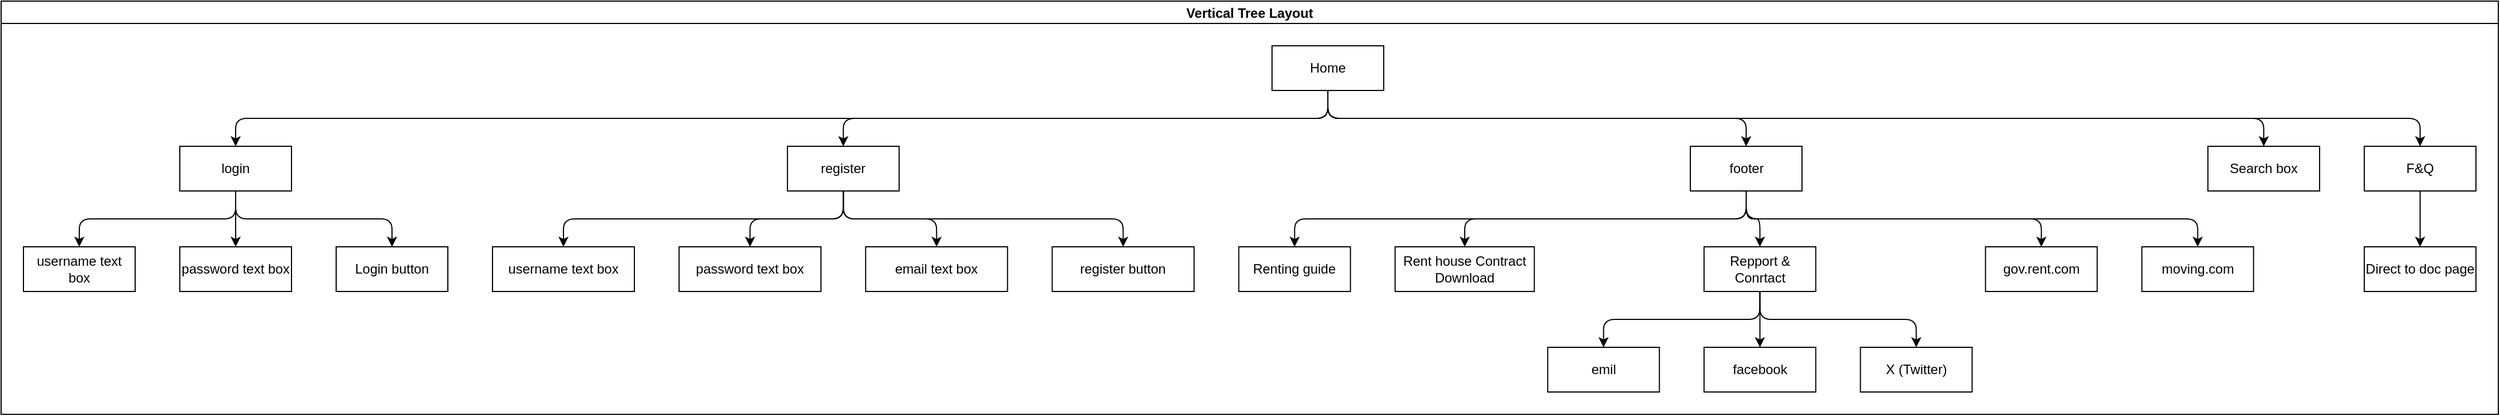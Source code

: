 <mxfile version="24.4.10" type="github" pages="2">
  <diagram name="第 1 页" id="EU4W4cCcq-6-x1O9pFuo">
    <mxGraphModel dx="1674" dy="830" grid="1" gridSize="10" guides="1" tooltips="1" connect="1" arrows="1" fold="1" page="1" pageScale="1" pageWidth="827" pageHeight="1169" math="0" shadow="0">
      <root>
        <mxCell id="0" />
        <mxCell id="1" parent="0" />
        <mxCell id="6mWmFTsLhO2SCgkzVdUd-8" value="Vertical Tree Layout" style="swimlane;startSize=20;horizontal=1;childLayout=treeLayout;horizontalTree=0;sortEdges=1;resizable=0;containerType=tree;fontSize=12;" parent="1" vertex="1">
          <mxGeometry x="100" y="190" width="2236" height="370" as="geometry" />
        </mxCell>
        <mxCell id="6mWmFTsLhO2SCgkzVdUd-9" value="Home" style="whiteSpace=wrap;html=1;" parent="6mWmFTsLhO2SCgkzVdUd-8" vertex="1">
          <mxGeometry x="1137.979" y="40" width="100" height="40" as="geometry" />
        </mxCell>
        <mxCell id="6mWmFTsLhO2SCgkzVdUd-10" value="login" style="whiteSpace=wrap;html=1;" parent="6mWmFTsLhO2SCgkzVdUd-8" vertex="1">
          <mxGeometry x="160" y="130" width="100" height="40" as="geometry" />
        </mxCell>
        <mxCell id="6mWmFTsLhO2SCgkzVdUd-11" value="" style="edgeStyle=elbowEdgeStyle;elbow=vertical;html=1;rounded=1;curved=0;sourcePerimeterSpacing=0;targetPerimeterSpacing=0;startSize=6;endSize=6;fontSize=12;" parent="6mWmFTsLhO2SCgkzVdUd-8" source="6mWmFTsLhO2SCgkzVdUd-9" target="6mWmFTsLhO2SCgkzVdUd-10" edge="1">
          <mxGeometry relative="1" as="geometry" />
        </mxCell>
        <mxCell id="6mWmFTsLhO2SCgkzVdUd-13" value="" style="edgeStyle=elbowEdgeStyle;elbow=vertical;html=1;rounded=1;curved=0;sourcePerimeterSpacing=0;targetPerimeterSpacing=0;startSize=6;endSize=6;fontSize=12;" parent="6mWmFTsLhO2SCgkzVdUd-8" source="6mWmFTsLhO2SCgkzVdUd-9" target="6mWmFTsLhO2SCgkzVdUd-18" edge="1">
          <mxGeometry relative="1" as="geometry" />
        </mxCell>
        <mxCell id="6mWmFTsLhO2SCgkzVdUd-18" value="register" style="whiteSpace=wrap;html=1;" parent="6mWmFTsLhO2SCgkzVdUd-8" vertex="1">
          <mxGeometry x="704.1" y="130" width="100" height="40" as="geometry" />
        </mxCell>
        <mxCell id="6mWmFTsLhO2SCgkzVdUd-19" value="" style="edgeStyle=elbowEdgeStyle;elbow=vertical;html=1;rounded=1;curved=0;sourcePerimeterSpacing=0;targetPerimeterSpacing=0;startSize=6;endSize=6;fontSize=12;" parent="6mWmFTsLhO2SCgkzVdUd-8" source="6mWmFTsLhO2SCgkzVdUd-9" target="6mWmFTsLhO2SCgkzVdUd-20" edge="1">
          <mxGeometry relative="1" as="geometry">
            <mxPoint x="-10616.846" y="270" as="sourcePoint" />
          </mxGeometry>
        </mxCell>
        <mxCell id="6mWmFTsLhO2SCgkzVdUd-20" value="footer" style="whiteSpace=wrap;html=1;" parent="6mWmFTsLhO2SCgkzVdUd-8" vertex="1">
          <mxGeometry x="1512.51" y="130" width="100" height="40" as="geometry" />
        </mxCell>
        <mxCell id="6mWmFTsLhO2SCgkzVdUd-93" value="" style="edgeStyle=elbowEdgeStyle;elbow=vertical;html=1;rounded=1;curved=0;sourcePerimeterSpacing=0;targetPerimeterSpacing=0;startSize=6;endSize=6;fontSize=12;" parent="6mWmFTsLhO2SCgkzVdUd-8" source="6mWmFTsLhO2SCgkzVdUd-9" target="6mWmFTsLhO2SCgkzVdUd-94" edge="1">
          <mxGeometry relative="1" as="geometry">
            <mxPoint x="-10476.846" y="270" as="sourcePoint" />
          </mxGeometry>
        </mxCell>
        <mxCell id="6mWmFTsLhO2SCgkzVdUd-94" value="Search box" style="whiteSpace=wrap;html=1;" parent="6mWmFTsLhO2SCgkzVdUd-8" vertex="1">
          <mxGeometry x="1975.958" y="130" width="100" height="40" as="geometry" />
        </mxCell>
        <mxCell id="6mWmFTsLhO2SCgkzVdUd-99" value="" style="edgeStyle=elbowEdgeStyle;elbow=vertical;html=1;rounded=1;curved=0;sourcePerimeterSpacing=0;targetPerimeterSpacing=0;startSize=6;endSize=6;fontSize=12;" parent="6mWmFTsLhO2SCgkzVdUd-8" source="6mWmFTsLhO2SCgkzVdUd-9" target="6mWmFTsLhO2SCgkzVdUd-100" edge="1">
          <mxGeometry relative="1" as="geometry">
            <mxPoint x="-10266.846" y="270" as="sourcePoint" />
          </mxGeometry>
        </mxCell>
        <mxCell id="6mWmFTsLhO2SCgkzVdUd-100" value="F&amp;amp;Q" style="whiteSpace=wrap;html=1;" parent="6mWmFTsLhO2SCgkzVdUd-8" vertex="1">
          <mxGeometry x="2115.958" y="130" width="100" height="40" as="geometry" />
        </mxCell>
        <mxCell id="6mWmFTsLhO2SCgkzVdUd-101" value="" style="edgeStyle=elbowEdgeStyle;elbow=vertical;html=1;rounded=1;curved=0;sourcePerimeterSpacing=0;targetPerimeterSpacing=0;startSize=6;endSize=6;fontSize=12;" parent="6mWmFTsLhO2SCgkzVdUd-8" source="6mWmFTsLhO2SCgkzVdUd-18" target="6mWmFTsLhO2SCgkzVdUd-102" edge="1">
          <mxGeometry relative="1" as="geometry">
            <mxPoint x="-9986.846" y="270" as="sourcePoint" />
          </mxGeometry>
        </mxCell>
        <mxCell id="6mWmFTsLhO2SCgkzVdUd-102" value="username text box" style="whiteSpace=wrap;html=1;" parent="6mWmFTsLhO2SCgkzVdUd-8" vertex="1">
          <mxGeometry x="440" y="220" width="127.05" height="40" as="geometry" />
        </mxCell>
        <mxCell id="6mWmFTsLhO2SCgkzVdUd-113" value="" style="edgeStyle=elbowEdgeStyle;elbow=vertical;html=1;rounded=1;curved=0;sourcePerimeterSpacing=0;targetPerimeterSpacing=0;startSize=6;endSize=6;fontSize=12;" parent="6mWmFTsLhO2SCgkzVdUd-8" source="6mWmFTsLhO2SCgkzVdUd-18" target="6mWmFTsLhO2SCgkzVdUd-114" edge="1">
          <mxGeometry relative="1" as="geometry">
            <mxPoint x="-10126.666" y="360" as="sourcePoint" />
          </mxGeometry>
        </mxCell>
        <mxCell id="6mWmFTsLhO2SCgkzVdUd-114" value="password text box" style="whiteSpace=wrap;html=1;" parent="6mWmFTsLhO2SCgkzVdUd-8" vertex="1">
          <mxGeometry x="607.05" y="220" width="127.05" height="40" as="geometry" />
        </mxCell>
        <mxCell id="6mWmFTsLhO2SCgkzVdUd-115" value="" style="edgeStyle=elbowEdgeStyle;elbow=vertical;html=1;rounded=1;curved=0;sourcePerimeterSpacing=0;targetPerimeterSpacing=0;startSize=6;endSize=6;fontSize=12;" parent="6mWmFTsLhO2SCgkzVdUd-8" source="6mWmFTsLhO2SCgkzVdUd-18" target="6mWmFTsLhO2SCgkzVdUd-116" edge="1">
          <mxGeometry relative="1" as="geometry">
            <mxPoint x="-9766.846" y="360" as="sourcePoint" />
          </mxGeometry>
        </mxCell>
        <mxCell id="6mWmFTsLhO2SCgkzVdUd-116" value="email text box" style="whiteSpace=wrap;html=1;" parent="6mWmFTsLhO2SCgkzVdUd-8" vertex="1">
          <mxGeometry x="774.1" y="220" width="127.05" height="40" as="geometry" />
        </mxCell>
        <mxCell id="6mWmFTsLhO2SCgkzVdUd-117" value="" style="edgeStyle=elbowEdgeStyle;elbow=vertical;html=1;rounded=1;curved=0;sourcePerimeterSpacing=0;targetPerimeterSpacing=0;startSize=6;endSize=6;fontSize=12;" parent="6mWmFTsLhO2SCgkzVdUd-8" source="6mWmFTsLhO2SCgkzVdUd-18" target="6mWmFTsLhO2SCgkzVdUd-118" edge="1">
          <mxGeometry relative="1" as="geometry">
            <mxPoint x="-9340.135" y="360" as="sourcePoint" />
          </mxGeometry>
        </mxCell>
        <mxCell id="6mWmFTsLhO2SCgkzVdUd-118" value="register button" style="whiteSpace=wrap;html=1;" parent="6mWmFTsLhO2SCgkzVdUd-8" vertex="1">
          <mxGeometry x="941.15" y="220" width="127.05" height="40" as="geometry" />
        </mxCell>
        <mxCell id="6mWmFTsLhO2SCgkzVdUd-119" value="" style="edgeStyle=elbowEdgeStyle;elbow=vertical;html=1;rounded=1;curved=0;sourcePerimeterSpacing=0;targetPerimeterSpacing=0;startSize=6;endSize=6;fontSize=12;" parent="6mWmFTsLhO2SCgkzVdUd-8" source="6mWmFTsLhO2SCgkzVdUd-20" target="6mWmFTsLhO2SCgkzVdUd-120" edge="1">
          <mxGeometry relative="1" as="geometry">
            <mxPoint x="-8707.531" y="270" as="sourcePoint" />
          </mxGeometry>
        </mxCell>
        <mxCell id="6mWmFTsLhO2SCgkzVdUd-120" value="Renting guide" style="whiteSpace=wrap;html=1;" parent="6mWmFTsLhO2SCgkzVdUd-8" vertex="1">
          <mxGeometry x="1108.2" y="220" width="100" height="40" as="geometry" />
        </mxCell>
        <mxCell id="6mWmFTsLhO2SCgkzVdUd-121" value="" style="edgeStyle=elbowEdgeStyle;elbow=vertical;html=1;rounded=1;curved=0;sourcePerimeterSpacing=0;targetPerimeterSpacing=0;startSize=6;endSize=6;fontSize=12;" parent="6mWmFTsLhO2SCgkzVdUd-8" source="6mWmFTsLhO2SCgkzVdUd-20" target="6mWmFTsLhO2SCgkzVdUd-122" edge="1">
          <mxGeometry relative="1" as="geometry">
            <mxPoint x="-7952.251" y="360" as="sourcePoint" />
          </mxGeometry>
        </mxCell>
        <mxCell id="6mWmFTsLhO2SCgkzVdUd-122" value="Rent house Contract Download" style="whiteSpace=wrap;html=1;" parent="6mWmFTsLhO2SCgkzVdUd-8" vertex="1">
          <mxGeometry x="1248.2" y="220" width="124.62" height="40" as="geometry" />
        </mxCell>
        <mxCell id="6mWmFTsLhO2SCgkzVdUd-123" value="" style="edgeStyle=elbowEdgeStyle;elbow=vertical;html=1;rounded=1;curved=0;sourcePerimeterSpacing=0;targetPerimeterSpacing=0;startSize=6;endSize=6;fontSize=12;" parent="6mWmFTsLhO2SCgkzVdUd-8" source="6mWmFTsLhO2SCgkzVdUd-20" target="6mWmFTsLhO2SCgkzVdUd-124" edge="1">
          <mxGeometry relative="1" as="geometry">
            <mxPoint x="-7364.561" y="360" as="sourcePoint" />
          </mxGeometry>
        </mxCell>
        <mxCell id="6mWmFTsLhO2SCgkzVdUd-124" value="Repport &amp;amp; Conrtact" style="whiteSpace=wrap;html=1;" parent="6mWmFTsLhO2SCgkzVdUd-8" vertex="1">
          <mxGeometry x="1524.82" y="220" width="100" height="40" as="geometry" />
        </mxCell>
        <mxCell id="6mWmFTsLhO2SCgkzVdUd-125" value="" style="edgeStyle=elbowEdgeStyle;elbow=vertical;html=1;rounded=1;curved=0;sourcePerimeterSpacing=0;targetPerimeterSpacing=0;startSize=6;endSize=6;fontSize=12;" parent="6mWmFTsLhO2SCgkzVdUd-8" source="6mWmFTsLhO2SCgkzVdUd-20" target="6mWmFTsLhO2SCgkzVdUd-126" edge="1">
          <mxGeometry relative="1" as="geometry">
            <mxPoint x="-6713.871" y="360" as="sourcePoint" />
          </mxGeometry>
        </mxCell>
        <mxCell id="6mWmFTsLhO2SCgkzVdUd-126" value="gov.rent.com" style="whiteSpace=wrap;html=1;" parent="6mWmFTsLhO2SCgkzVdUd-8" vertex="1">
          <mxGeometry x="1776.82" y="220" width="100" height="40" as="geometry" />
        </mxCell>
        <mxCell id="6mWmFTsLhO2SCgkzVdUd-127" value="" style="edgeStyle=elbowEdgeStyle;elbow=vertical;html=1;rounded=1;curved=0;sourcePerimeterSpacing=0;targetPerimeterSpacing=0;startSize=6;endSize=6;fontSize=12;" parent="6mWmFTsLhO2SCgkzVdUd-8" source="6mWmFTsLhO2SCgkzVdUd-20" target="6mWmFTsLhO2SCgkzVdUd-128" edge="1">
          <mxGeometry relative="1" as="geometry">
            <mxPoint x="-6000.181" y="360" as="sourcePoint" />
          </mxGeometry>
        </mxCell>
        <mxCell id="6mWmFTsLhO2SCgkzVdUd-128" value="moving.com" style="whiteSpace=wrap;html=1;" parent="6mWmFTsLhO2SCgkzVdUd-8" vertex="1">
          <mxGeometry x="1916.82" y="220" width="100" height="40" as="geometry" />
        </mxCell>
        <mxCell id="6mWmFTsLhO2SCgkzVdUd-129" value="" style="edgeStyle=elbowEdgeStyle;elbow=vertical;html=1;rounded=1;curved=0;sourcePerimeterSpacing=0;targetPerimeterSpacing=0;startSize=6;endSize=6;fontSize=12;" parent="6mWmFTsLhO2SCgkzVdUd-8" source="6mWmFTsLhO2SCgkzVdUd-124" target="6mWmFTsLhO2SCgkzVdUd-130" edge="1">
          <mxGeometry relative="1" as="geometry">
            <mxPoint x="-5223.491" y="360" as="sourcePoint" />
          </mxGeometry>
        </mxCell>
        <mxCell id="6mWmFTsLhO2SCgkzVdUd-130" value="emil" style="whiteSpace=wrap;html=1;" parent="6mWmFTsLhO2SCgkzVdUd-8" vertex="1">
          <mxGeometry x="1384.82" y="310" width="100" height="40" as="geometry" />
        </mxCell>
        <mxCell id="6mWmFTsLhO2SCgkzVdUd-131" value="" style="edgeStyle=elbowEdgeStyle;elbow=vertical;html=1;rounded=1;curved=0;sourcePerimeterSpacing=0;targetPerimeterSpacing=0;startSize=6;endSize=6;fontSize=12;" parent="6mWmFTsLhO2SCgkzVdUd-8" source="6mWmFTsLhO2SCgkzVdUd-124" target="6mWmFTsLhO2SCgkzVdUd-132" edge="1">
          <mxGeometry relative="1" as="geometry">
            <mxPoint x="-5223.491" y="450" as="sourcePoint" />
          </mxGeometry>
        </mxCell>
        <mxCell id="6mWmFTsLhO2SCgkzVdUd-132" value="facebook" style="whiteSpace=wrap;html=1;" parent="6mWmFTsLhO2SCgkzVdUd-8" vertex="1">
          <mxGeometry x="1524.82" y="310" width="100" height="40" as="geometry" />
        </mxCell>
        <mxCell id="6mWmFTsLhO2SCgkzVdUd-133" value="" style="edgeStyle=elbowEdgeStyle;elbow=vertical;html=1;rounded=1;curved=0;sourcePerimeterSpacing=0;targetPerimeterSpacing=0;startSize=6;endSize=6;fontSize=12;" parent="6mWmFTsLhO2SCgkzVdUd-8" source="6mWmFTsLhO2SCgkzVdUd-124" target="6mWmFTsLhO2SCgkzVdUd-134" edge="1">
          <mxGeometry relative="1" as="geometry">
            <mxPoint x="-4397.801" y="450" as="sourcePoint" />
          </mxGeometry>
        </mxCell>
        <mxCell id="6mWmFTsLhO2SCgkzVdUd-134" value="X (Twitter)" style="whiteSpace=wrap;html=1;" parent="6mWmFTsLhO2SCgkzVdUd-8" vertex="1">
          <mxGeometry x="1664.82" y="310" width="100" height="40" as="geometry" />
        </mxCell>
        <mxCell id="6mWmFTsLhO2SCgkzVdUd-135" value="" style="edgeStyle=elbowEdgeStyle;elbow=vertical;html=1;rounded=1;curved=0;sourcePerimeterSpacing=0;targetPerimeterSpacing=0;startSize=6;endSize=6;fontSize=12;" parent="6mWmFTsLhO2SCgkzVdUd-8" source="6mWmFTsLhO2SCgkzVdUd-10" target="6mWmFTsLhO2SCgkzVdUd-136" edge="1">
          <mxGeometry relative="1" as="geometry">
            <mxPoint x="-2896.506" y="270" as="sourcePoint" />
          </mxGeometry>
        </mxCell>
        <mxCell id="6mWmFTsLhO2SCgkzVdUd-136" value="username text box" style="whiteSpace=wrap;html=1;" parent="6mWmFTsLhO2SCgkzVdUd-8" vertex="1">
          <mxGeometry x="20" y="220" width="100" height="40" as="geometry" />
        </mxCell>
        <mxCell id="6mWmFTsLhO2SCgkzVdUd-137" value="" style="edgeStyle=elbowEdgeStyle;elbow=vertical;html=1;rounded=1;curved=0;sourcePerimeterSpacing=0;targetPerimeterSpacing=0;startSize=6;endSize=6;fontSize=12;" parent="6mWmFTsLhO2SCgkzVdUd-8" source="6mWmFTsLhO2SCgkzVdUd-10" target="6mWmFTsLhO2SCgkzVdUd-138" edge="1">
          <mxGeometry relative="1" as="geometry">
            <mxPoint x="-2896.937" y="360" as="sourcePoint" />
          </mxGeometry>
        </mxCell>
        <mxCell id="6mWmFTsLhO2SCgkzVdUd-138" value="password text box" style="whiteSpace=wrap;html=1;" parent="6mWmFTsLhO2SCgkzVdUd-8" vertex="1">
          <mxGeometry x="160" y="220" width="100" height="40" as="geometry" />
        </mxCell>
        <mxCell id="6mWmFTsLhO2SCgkzVdUd-139" value="" style="edgeStyle=elbowEdgeStyle;elbow=vertical;html=1;rounded=1;curved=0;sourcePerimeterSpacing=0;targetPerimeterSpacing=0;startSize=6;endSize=6;fontSize=12;" parent="6mWmFTsLhO2SCgkzVdUd-8" source="6mWmFTsLhO2SCgkzVdUd-10" target="6mWmFTsLhO2SCgkzVdUd-140" edge="1">
          <mxGeometry relative="1" as="geometry">
            <mxPoint x="-1918.958" y="360" as="sourcePoint" />
          </mxGeometry>
        </mxCell>
        <mxCell id="6mWmFTsLhO2SCgkzVdUd-140" value="Login button" style="whiteSpace=wrap;html=1;" parent="6mWmFTsLhO2SCgkzVdUd-8" vertex="1">
          <mxGeometry x="300" y="220" width="100" height="40" as="geometry" />
        </mxCell>
        <mxCell id="6mWmFTsLhO2SCgkzVdUd-143" value="" style="edgeStyle=elbowEdgeStyle;elbow=vertical;html=1;rounded=1;curved=0;sourcePerimeterSpacing=0;targetPerimeterSpacing=0;startSize=6;endSize=6;fontSize=12;" parent="6mWmFTsLhO2SCgkzVdUd-8" source="6mWmFTsLhO2SCgkzVdUd-100" target="6mWmFTsLhO2SCgkzVdUd-144" edge="1">
          <mxGeometry relative="1" as="geometry">
            <mxPoint x="1120.021" y="360" as="sourcePoint" />
          </mxGeometry>
        </mxCell>
        <mxCell id="6mWmFTsLhO2SCgkzVdUd-144" value="Direct to doc page" style="whiteSpace=wrap;html=1;" parent="6mWmFTsLhO2SCgkzVdUd-8" vertex="1">
          <mxGeometry x="2115.958" y="220" width="100" height="40" as="geometry" />
        </mxCell>
      </root>
    </mxGraphModel>
  </diagram>
  <diagram id="PKQzQg2L_E5qWIGIoYwI" name="第 2 页">
    <mxGraphModel dx="1058" dy="1038" grid="0" gridSize="10" guides="1" tooltips="1" connect="1" arrows="1" fold="1" page="0" pageScale="1" pageWidth="827" pageHeight="1169" math="0" shadow="0">
      <root>
        <mxCell id="0" />
        <mxCell id="1" parent="0" />
        <mxCell id="PtXjF8p_FWv8pifJI37m-10" value="Vertical Tree Layout" style="swimlane;startSize=20;horizontal=1;childLayout=treeLayout;horizontalTree=0;sortEdges=1;resizable=0;containerType=tree;fontSize=12;" vertex="1" parent="1">
          <mxGeometry x="-376" y="-400" width="3871" height="460" as="geometry" />
        </mxCell>
        <mxCell id="PtXjF8p_FWv8pifJI37m-11" value="Search" style="whiteSpace=wrap;html=1;" vertex="1" parent="PtXjF8p_FWv8pifJI37m-10">
          <mxGeometry x="1960.75" y="40" width="100" height="40" as="geometry" />
        </mxCell>
        <mxCell id="PtXjF8p_FWv8pifJI37m-12" value="Basic condition block" style="whiteSpace=wrap;html=1;" vertex="1" parent="PtXjF8p_FWv8pifJI37m-10">
          <mxGeometry x="520.5" y="130" width="100" height="40" as="geometry" />
        </mxCell>
        <mxCell id="PtXjF8p_FWv8pifJI37m-13" value="" style="edgeStyle=elbowEdgeStyle;elbow=vertical;html=1;rounded=1;curved=0;sourcePerimeterSpacing=0;targetPerimeterSpacing=0;startSize=6;endSize=6;fontSize=12;" edge="1" parent="PtXjF8p_FWv8pifJI37m-10" source="PtXjF8p_FWv8pifJI37m-11" target="PtXjF8p_FWv8pifJI37m-12">
          <mxGeometry relative="1" as="geometry" />
        </mxCell>
        <mxCell id="8f1HhXyE-kR78pWUq_EE-3" value="" style="edgeStyle=elbowEdgeStyle;elbow=vertical;html=1;rounded=1;curved=0;sourcePerimeterSpacing=0;targetPerimeterSpacing=0;startSize=6;endSize=6;fontSize=12;" edge="1" target="8f1HhXyE-kR78pWUq_EE-4" source="PtXjF8p_FWv8pifJI37m-11" parent="PtXjF8p_FWv8pifJI37m-10">
          <mxGeometry relative="1" as="geometry">
            <mxPoint x="-41880.4" y="-320" as="sourcePoint" />
          </mxGeometry>
        </mxCell>
        <mxCell id="8f1HhXyE-kR78pWUq_EE-4" value="Floor block" style="whiteSpace=wrap;html=1;" vertex="1" parent="PtXjF8p_FWv8pifJI37m-10">
          <mxGeometry x="1539" y="130" width="100" height="40" as="geometry" />
        </mxCell>
        <mxCell id="8f1HhXyE-kR78pWUq_EE-5" value="" style="edgeStyle=elbowEdgeStyle;elbow=vertical;html=1;rounded=1;curved=0;sourcePerimeterSpacing=0;targetPerimeterSpacing=0;startSize=6;endSize=6;fontSize=12;" edge="1" target="8f1HhXyE-kR78pWUq_EE-6" source="PtXjF8p_FWv8pifJI37m-11" parent="PtXjF8p_FWv8pifJI37m-10">
          <mxGeometry relative="1" as="geometry">
            <mxPoint x="-41740.4" y="-320" as="sourcePoint" />
          </mxGeometry>
        </mxCell>
        <mxCell id="8f1HhXyE-kR78pWUq_EE-6" value="Equipment block" style="whiteSpace=wrap;html=1;" vertex="1" parent="PtXjF8p_FWv8pifJI37m-10">
          <mxGeometry x="2428" y="130" width="100" height="40" as="geometry" />
        </mxCell>
        <mxCell id="8f1HhXyE-kR78pWUq_EE-7" value="" style="edgeStyle=elbowEdgeStyle;elbow=vertical;html=1;rounded=1;curved=0;sourcePerimeterSpacing=0;targetPerimeterSpacing=0;startSize=6;endSize=6;fontSize=12;" edge="1" target="8f1HhXyE-kR78pWUq_EE-8" source="PtXjF8p_FWv8pifJI37m-11" parent="PtXjF8p_FWv8pifJI37m-10">
          <mxGeometry relative="1" as="geometry">
            <mxPoint x="-41530.4" y="-320" as="sourcePoint" />
          </mxGeometry>
        </mxCell>
        <mxCell id="8f1HhXyE-kR78pWUq_EE-8" value="Feature block" style="whiteSpace=wrap;html=1;" vertex="1" parent="PtXjF8p_FWv8pifJI37m-10">
          <mxGeometry x="3401" y="130" width="100" height="40" as="geometry" />
        </mxCell>
        <mxCell id="8f1HhXyE-kR78pWUq_EE-9" value="" style="edgeStyle=elbowEdgeStyle;elbow=vertical;html=1;rounded=1;curved=0;sourcePerimeterSpacing=0;targetPerimeterSpacing=0;startSize=6;endSize=6;fontSize=12;" edge="1" target="8f1HhXyE-kR78pWUq_EE-10" source="PtXjF8p_FWv8pifJI37m-12" parent="PtXjF8p_FWv8pifJI37m-10">
          <mxGeometry relative="1" as="geometry">
            <mxPoint x="-41250.4" y="-320" as="sourcePoint" />
          </mxGeometry>
        </mxCell>
        <mxCell id="8f1HhXyE-kR78pWUq_EE-10" value="Left block" style="whiteSpace=wrap;html=1;" vertex="1" parent="PtXjF8p_FWv8pifJI37m-10">
          <mxGeometry x="160" y="220" width="100" height="40" as="geometry" />
        </mxCell>
        <mxCell id="8f1HhXyE-kR78pWUq_EE-15" value="" style="edgeStyle=elbowEdgeStyle;elbow=vertical;html=1;rounded=1;curved=0;sourcePerimeterSpacing=0;targetPerimeterSpacing=0;startSize=6;endSize=6;fontSize=12;" edge="1" target="8f1HhXyE-kR78pWUq_EE-16" source="PtXjF8p_FWv8pifJI37m-12" parent="PtXjF8p_FWv8pifJI37m-10">
          <mxGeometry relative="1" as="geometry">
            <mxPoint x="-40725.4" y="-230" as="sourcePoint" />
          </mxGeometry>
        </mxCell>
        <mxCell id="8f1HhXyE-kR78pWUq_EE-16" value="Righrt block" style="whiteSpace=wrap;html=1;" vertex="1" parent="PtXjF8p_FWv8pifJI37m-10">
          <mxGeometry x="881" y="220" width="100" height="40" as="geometry" />
        </mxCell>
        <mxCell id="8f1HhXyE-kR78pWUq_EE-19" value="" style="edgeStyle=elbowEdgeStyle;elbow=vertical;html=1;rounded=1;curved=0;sourcePerimeterSpacing=0;targetPerimeterSpacing=0;startSize=6;endSize=6;fontSize=12;" edge="1" target="8f1HhXyE-kR78pWUq_EE-20" source="8f1HhXyE-kR78pWUq_EE-10" parent="PtXjF8p_FWv8pifJI37m-10">
          <mxGeometry relative="1" as="geometry">
            <mxPoint x="-40165.4" y="-230" as="sourcePoint" />
          </mxGeometry>
        </mxCell>
        <mxCell id="8f1HhXyE-kR78pWUq_EE-20" value="Area Scroll bar" style="whiteSpace=wrap;html=1;" vertex="1" parent="PtXjF8p_FWv8pifJI37m-10">
          <mxGeometry x="20" y="310" width="100" height="40" as="geometry" />
        </mxCell>
        <mxCell id="8f1HhXyE-kR78pWUq_EE-21" value="" style="edgeStyle=elbowEdgeStyle;elbow=vertical;html=1;rounded=1;curved=0;sourcePerimeterSpacing=0;targetPerimeterSpacing=0;startSize=6;endSize=6;fontSize=12;" edge="1" target="8f1HhXyE-kR78pWUq_EE-22" source="8f1HhXyE-kR78pWUq_EE-10" parent="PtXjF8p_FWv8pifJI37m-10">
          <mxGeometry relative="1" as="geometry">
            <mxPoint x="-40375.4" y="-140" as="sourcePoint" />
          </mxGeometry>
        </mxCell>
        <mxCell id="8f1HhXyE-kR78pWUq_EE-22" value="City Scroll bar" style="whiteSpace=wrap;html=1;" vertex="1" parent="PtXjF8p_FWv8pifJI37m-10">
          <mxGeometry x="160" y="310" width="100" height="40" as="geometry" />
        </mxCell>
        <mxCell id="8f1HhXyE-kR78pWUq_EE-23" value="" style="edgeStyle=elbowEdgeStyle;elbow=vertical;html=1;rounded=1;curved=0;sourcePerimeterSpacing=0;targetPerimeterSpacing=0;startSize=6;endSize=6;fontSize=12;" edge="1" target="8f1HhXyE-kR78pWUq_EE-24" source="8f1HhXyE-kR78pWUq_EE-10" parent="PtXjF8p_FWv8pifJI37m-10">
          <mxGeometry relative="1" as="geometry">
            <mxPoint x="-39710.4" y="-140" as="sourcePoint" />
          </mxGeometry>
        </mxCell>
        <mxCell id="8f1HhXyE-kR78pWUq_EE-24" value="District Scroll bar" style="whiteSpace=wrap;html=1;" vertex="1" parent="PtXjF8p_FWv8pifJI37m-10">
          <mxGeometry x="300" y="310" width="100" height="40" as="geometry" />
        </mxCell>
        <mxCell id="8f1HhXyE-kR78pWUq_EE-25" value="" style="edgeStyle=elbowEdgeStyle;elbow=vertical;html=1;rounded=1;curved=0;sourcePerimeterSpacing=0;targetPerimeterSpacing=0;startSize=6;endSize=6;fontSize=12;" edge="1" target="8f1HhXyE-kR78pWUq_EE-26" source="8f1HhXyE-kR78pWUq_EE-16" parent="PtXjF8p_FWv8pifJI37m-10">
          <mxGeometry relative="1" as="geometry">
            <mxPoint x="-38597.4" y="-230" as="sourcePoint" />
          </mxGeometry>
        </mxCell>
        <mxCell id="8f1HhXyE-kR78pWUq_EE-26" value="Budget(row1)" style="whiteSpace=wrap;html=1;" vertex="1" parent="PtXjF8p_FWv8pifJI37m-10">
          <mxGeometry x="496" y="310" width="100" height="40" as="geometry" />
        </mxCell>
        <mxCell id="8f1HhXyE-kR78pWUq_EE-27" value="" style="edgeStyle=elbowEdgeStyle;elbow=vertical;html=1;rounded=1;curved=0;sourcePerimeterSpacing=0;targetPerimeterSpacing=0;startSize=6;endSize=6;fontSize=12;" edge="1" target="8f1HhXyE-kR78pWUq_EE-28" source="8f1HhXyE-kR78pWUq_EE-16" parent="PtXjF8p_FWv8pifJI37m-10">
          <mxGeometry relative="1" as="geometry">
            <mxPoint x="-37834.4" y="-140" as="sourcePoint" />
          </mxGeometry>
        </mxCell>
        <mxCell id="8f1HhXyE-kR78pWUq_EE-28" value="Capacity(row2)" style="whiteSpace=wrap;html=1;" vertex="1" parent="PtXjF8p_FWv8pifJI37m-10">
          <mxGeometry x="776" y="310" width="100" height="40" as="geometry" />
        </mxCell>
        <mxCell id="8f1HhXyE-kR78pWUq_EE-29" value="" style="edgeStyle=elbowEdgeStyle;elbow=vertical;html=1;rounded=1;curved=0;sourcePerimeterSpacing=0;targetPerimeterSpacing=0;startSize=6;endSize=6;fontSize=12;" edge="1" target="8f1HhXyE-kR78pWUq_EE-30" source="8f1HhXyE-kR78pWUq_EE-16" parent="PtXjF8p_FWv8pifJI37m-10">
          <mxGeometry relative="1" as="geometry">
            <mxPoint x="-37134.4" y="-140" as="sourcePoint" />
          </mxGeometry>
        </mxCell>
        <mxCell id="8f1HhXyE-kR78pWUq_EE-30" value="Room Typer(row3)" style="whiteSpace=wrap;html=1;" vertex="1" parent="PtXjF8p_FWv8pifJI37m-10">
          <mxGeometry x="1266" y="310" width="100" height="40" as="geometry" />
        </mxCell>
        <mxCell id="8f1HhXyE-kR78pWUq_EE-31" value="" style="edgeStyle=elbowEdgeStyle;elbow=vertical;html=1;rounded=1;curved=0;sourcePerimeterSpacing=0;targetPerimeterSpacing=0;startSize=6;endSize=6;fontSize=12;" edge="1" target="8f1HhXyE-kR78pWUq_EE-32" source="8f1HhXyE-kR78pWUq_EE-26" parent="PtXjF8p_FWv8pifJI37m-10">
          <mxGeometry relative="1" as="geometry">
            <mxPoint x="-36353.9" y="-140" as="sourcePoint" />
          </mxGeometry>
        </mxCell>
        <mxCell id="8f1HhXyE-kR78pWUq_EE-32" value="min budget num" style="whiteSpace=wrap;html=1;" vertex="1" parent="PtXjF8p_FWv8pifJI37m-10">
          <mxGeometry x="426" y="400" width="100" height="40" as="geometry" />
        </mxCell>
        <mxCell id="8f1HhXyE-kR78pWUq_EE-33" value="" style="edgeStyle=elbowEdgeStyle;elbow=vertical;html=1;rounded=1;curved=0;sourcePerimeterSpacing=0;targetPerimeterSpacing=0;startSize=6;endSize=6;fontSize=12;" edge="1" target="8f1HhXyE-kR78pWUq_EE-34" source="8f1HhXyE-kR78pWUq_EE-26" parent="PtXjF8p_FWv8pifJI37m-10">
          <mxGeometry relative="1" as="geometry">
            <mxPoint x="-36493.9" y="-50" as="sourcePoint" />
          </mxGeometry>
        </mxCell>
        <mxCell id="8f1HhXyE-kR78pWUq_EE-34" value="max budget num" style="whiteSpace=wrap;html=1;" vertex="1" parent="PtXjF8p_FWv8pifJI37m-10">
          <mxGeometry x="566" y="400" width="100" height="40" as="geometry" />
        </mxCell>
        <mxCell id="8f1HhXyE-kR78pWUq_EE-35" value="" style="edgeStyle=elbowEdgeStyle;elbow=vertical;html=1;rounded=1;curved=0;sourcePerimeterSpacing=0;targetPerimeterSpacing=0;startSize=6;endSize=6;fontSize=12;" edge="1" target="8f1HhXyE-kR78pWUq_EE-36" source="8f1HhXyE-kR78pWUq_EE-28" parent="PtXjF8p_FWv8pifJI37m-10">
          <mxGeometry relative="1" as="geometry">
            <mxPoint x="-35478.9" y="-140" as="sourcePoint" />
          </mxGeometry>
        </mxCell>
        <mxCell id="8f1HhXyE-kR78pWUq_EE-36" value="min Capacity" style="whiteSpace=wrap;html=1;" vertex="1" parent="PtXjF8p_FWv8pifJI37m-10">
          <mxGeometry x="706" y="400" width="100" height="40" as="geometry" />
        </mxCell>
        <mxCell id="8f1HhXyE-kR78pWUq_EE-37" value="" style="edgeStyle=elbowEdgeStyle;elbow=vertical;html=1;rounded=1;curved=0;sourcePerimeterSpacing=0;targetPerimeterSpacing=0;startSize=6;endSize=6;fontSize=12;" edge="1" target="8f1HhXyE-kR78pWUq_EE-38" source="8f1HhXyE-kR78pWUq_EE-28" parent="PtXjF8p_FWv8pifJI37m-10">
          <mxGeometry relative="1" as="geometry">
            <mxPoint x="-35444.95" y="-50" as="sourcePoint" />
          </mxGeometry>
        </mxCell>
        <mxCell id="8f1HhXyE-kR78pWUq_EE-38" value="max Capacity" style="whiteSpace=wrap;html=1;" vertex="1" parent="PtXjF8p_FWv8pifJI37m-10">
          <mxGeometry x="846" y="400" width="100" height="40" as="geometry" />
        </mxCell>
        <mxCell id="8f1HhXyE-kR78pWUq_EE-39" value="" style="edgeStyle=elbowEdgeStyle;elbow=vertical;html=1;rounded=1;curved=0;sourcePerimeterSpacing=0;targetPerimeterSpacing=0;startSize=6;endSize=6;fontSize=12;" edge="1" target="8f1HhXyE-kR78pWUq_EE-40" source="8f1HhXyE-kR78pWUq_EE-30" parent="PtXjF8p_FWv8pifJI37m-10">
          <mxGeometry relative="1" as="geometry">
            <mxPoint x="-34543.7" y="-140" as="sourcePoint" />
          </mxGeometry>
        </mxCell>
        <mxCell id="8f1HhXyE-kR78pWUq_EE-40" value="Suite" style="whiteSpace=wrap;html=1;" vertex="1" parent="PtXjF8p_FWv8pifJI37m-10">
          <mxGeometry x="986" y="400" width="100" height="40" as="geometry" />
        </mxCell>
        <mxCell id="8f1HhXyE-kR78pWUq_EE-41" value="" style="edgeStyle=elbowEdgeStyle;elbow=vertical;html=1;rounded=1;curved=0;sourcePerimeterSpacing=0;targetPerimeterSpacing=0;startSize=6;endSize=6;fontSize=12;" edge="1" target="8f1HhXyE-kR78pWUq_EE-42" source="8f1HhXyE-kR78pWUq_EE-30" parent="PtXjF8p_FWv8pifJI37m-10">
          <mxGeometry relative="1" as="geometry">
            <mxPoint x="-34299.75" y="-50" as="sourcePoint" />
          </mxGeometry>
        </mxCell>
        <mxCell id="8f1HhXyE-kR78pWUq_EE-42" value="room to share" style="whiteSpace=wrap;html=1;" vertex="1" parent="PtXjF8p_FWv8pifJI37m-10">
          <mxGeometry x="1126" y="400" width="100" height="40" as="geometry" />
        </mxCell>
        <mxCell id="8f1HhXyE-kR78pWUq_EE-43" value="" style="edgeStyle=elbowEdgeStyle;elbow=vertical;html=1;rounded=1;curved=0;sourcePerimeterSpacing=0;targetPerimeterSpacing=0;startSize=6;endSize=6;fontSize=12;" edge="1" target="8f1HhXyE-kR78pWUq_EE-44" source="8f1HhXyE-kR78pWUq_EE-30" parent="PtXjF8p_FWv8pifJI37m-10">
          <mxGeometry relative="1" as="geometry">
            <mxPoint x="-33276" y="-50" as="sourcePoint" />
          </mxGeometry>
        </mxCell>
        <mxCell id="8f1HhXyE-kR78pWUq_EE-44" value="Apartment" style="whiteSpace=wrap;html=1;" vertex="1" parent="PtXjF8p_FWv8pifJI37m-10">
          <mxGeometry x="1266" y="400" width="100" height="40" as="geometry" />
        </mxCell>
        <mxCell id="8f1HhXyE-kR78pWUq_EE-45" value="" style="edgeStyle=elbowEdgeStyle;elbow=vertical;html=1;rounded=1;curved=0;sourcePerimeterSpacing=0;targetPerimeterSpacing=0;startSize=6;endSize=6;fontSize=12;" edge="1" target="8f1HhXyE-kR78pWUq_EE-46" source="8f1HhXyE-kR78pWUq_EE-30" parent="PtXjF8p_FWv8pifJI37m-10">
          <mxGeometry relative="1" as="geometry">
            <mxPoint x="-32212" y="-50" as="sourcePoint" />
          </mxGeometry>
        </mxCell>
        <mxCell id="8f1HhXyE-kR78pWUq_EE-46" value="house" style="whiteSpace=wrap;html=1;" vertex="1" parent="PtXjF8p_FWv8pifJI37m-10">
          <mxGeometry x="1406" y="400" width="100" height="40" as="geometry" />
        </mxCell>
        <mxCell id="8f1HhXyE-kR78pWUq_EE-47" value="" style="edgeStyle=elbowEdgeStyle;elbow=vertical;html=1;rounded=1;curved=0;sourcePerimeterSpacing=0;targetPerimeterSpacing=0;startSize=6;endSize=6;fontSize=12;" edge="1" target="8f1HhXyE-kR78pWUq_EE-48" source="8f1HhXyE-kR78pWUq_EE-30" parent="PtXjF8p_FWv8pifJI37m-10">
          <mxGeometry relative="1" as="geometry">
            <mxPoint x="-31107.75" y="-50" as="sourcePoint" />
          </mxGeometry>
        </mxCell>
        <mxCell id="8f1HhXyE-kR78pWUq_EE-48" value="Other" style="whiteSpace=wrap;html=1;" vertex="1" parent="PtXjF8p_FWv8pifJI37m-10">
          <mxGeometry x="1546" y="400" width="100" height="40" as="geometry" />
        </mxCell>
        <mxCell id="8f1HhXyE-kR78pWUq_EE-51" value="" style="edgeStyle=elbowEdgeStyle;elbow=vertical;html=1;rounded=1;curved=0;sourcePerimeterSpacing=0;targetPerimeterSpacing=0;startSize=6;endSize=6;fontSize=12;" edge="1" target="8f1HhXyE-kR78pWUq_EE-52" source="8f1HhXyE-kR78pWUq_EE-4" parent="PtXjF8p_FWv8pifJI37m-10">
          <mxGeometry relative="1" as="geometry">
            <mxPoint x="-28828.95" y="-320" as="sourcePoint" />
          </mxGeometry>
        </mxCell>
        <mxCell id="8f1HhXyE-kR78pWUq_EE-52" value="1~3 F" style="whiteSpace=wrap;html=1;" vertex="1" parent="PtXjF8p_FWv8pifJI37m-10">
          <mxGeometry x="1329" y="220" width="100" height="40" as="geometry" />
        </mxCell>
        <mxCell id="8f1HhXyE-kR78pWUq_EE-53" value="" style="edgeStyle=elbowEdgeStyle;elbow=vertical;html=1;rounded=1;curved=0;sourcePerimeterSpacing=0;targetPerimeterSpacing=0;startSize=6;endSize=6;fontSize=12;" edge="1" target="8f1HhXyE-kR78pWUq_EE-54" source="8f1HhXyE-kR78pWUq_EE-4" parent="PtXjF8p_FWv8pifJI37m-10">
          <mxGeometry relative="1" as="geometry">
            <mxPoint x="-27520.25" y="-230" as="sourcePoint" />
          </mxGeometry>
        </mxCell>
        <mxCell id="8f1HhXyE-kR78pWUq_EE-54" value="4~6F" style="whiteSpace=wrap;html=1;" vertex="1" parent="PtXjF8p_FWv8pifJI37m-10">
          <mxGeometry x="1469" y="220" width="100" height="40" as="geometry" />
        </mxCell>
        <mxCell id="8f1HhXyE-kR78pWUq_EE-55" value="" style="edgeStyle=elbowEdgeStyle;elbow=vertical;html=1;rounded=1;curved=0;sourcePerimeterSpacing=0;targetPerimeterSpacing=0;startSize=6;endSize=6;fontSize=12;" edge="1" target="8f1HhXyE-kR78pWUq_EE-56" source="8f1HhXyE-kR78pWUq_EE-4" parent="PtXjF8p_FWv8pifJI37m-10">
          <mxGeometry relative="1" as="geometry">
            <mxPoint x="-26405.5" y="-230" as="sourcePoint" />
          </mxGeometry>
        </mxCell>
        <mxCell id="8f1HhXyE-kR78pWUq_EE-56" value="7~12F" style="whiteSpace=wrap;html=1;" vertex="1" parent="PtXjF8p_FWv8pifJI37m-10">
          <mxGeometry x="1609" y="220" width="100" height="40" as="geometry" />
        </mxCell>
        <mxCell id="8f1HhXyE-kR78pWUq_EE-57" value="" style="edgeStyle=elbowEdgeStyle;elbow=vertical;html=1;rounded=1;curved=0;sourcePerimeterSpacing=0;targetPerimeterSpacing=0;startSize=6;endSize=6;fontSize=12;" edge="1" target="8f1HhXyE-kR78pWUq_EE-58" source="8f1HhXyE-kR78pWUq_EE-4" parent="PtXjF8p_FWv8pifJI37m-10">
          <mxGeometry relative="1" as="geometry">
            <mxPoint x="-25227.75" y="-230" as="sourcePoint" />
          </mxGeometry>
        </mxCell>
        <mxCell id="8f1HhXyE-kR78pWUq_EE-58" value="higher than 12F" style="whiteSpace=wrap;html=1;" vertex="1" parent="PtXjF8p_FWv8pifJI37m-10">
          <mxGeometry x="1749" y="220" width="100" height="40" as="geometry" />
        </mxCell>
        <mxCell id="8f1HhXyE-kR78pWUq_EE-59" value="" style="edgeStyle=elbowEdgeStyle;elbow=vertical;html=1;rounded=1;curved=0;sourcePerimeterSpacing=0;targetPerimeterSpacing=0;startSize=6;endSize=6;fontSize=12;" edge="1" target="8f1HhXyE-kR78pWUq_EE-60" source="8f1HhXyE-kR78pWUq_EE-6" parent="PtXjF8p_FWv8pifJI37m-10">
          <mxGeometry relative="1" as="geometry">
            <mxPoint x="-24272" y="-320" as="sourcePoint" />
          </mxGeometry>
        </mxCell>
        <mxCell id="8f1HhXyE-kR78pWUq_EE-60" value="row1" style="whiteSpace=wrap;html=1;" vertex="1" parent="PtXjF8p_FWv8pifJI37m-10">
          <mxGeometry x="2113" y="220" width="100" height="40" as="geometry" />
        </mxCell>
        <mxCell id="8f1HhXyE-kR78pWUq_EE-61" value="" style="edgeStyle=elbowEdgeStyle;elbow=vertical;html=1;rounded=1;curved=0;sourcePerimeterSpacing=0;targetPerimeterSpacing=0;startSize=6;endSize=6;fontSize=12;" edge="1" target="8f1HhXyE-kR78pWUq_EE-62" source="8f1HhXyE-kR78pWUq_EE-6" parent="PtXjF8p_FWv8pifJI37m-10">
          <mxGeometry relative="1" as="geometry">
            <mxPoint x="-22403.25" y="-230" as="sourcePoint" />
          </mxGeometry>
        </mxCell>
        <mxCell id="8f1HhXyE-kR78pWUq_EE-62" value="row2" style="whiteSpace=wrap;html=1;" vertex="1" parent="PtXjF8p_FWv8pifJI37m-10">
          <mxGeometry x="2743" y="220" width="100" height="40" as="geometry" />
        </mxCell>
        <mxCell id="8f1HhXyE-kR78pWUq_EE-63" value="" style="edgeStyle=elbowEdgeStyle;elbow=vertical;html=1;rounded=1;curved=0;sourcePerimeterSpacing=0;targetPerimeterSpacing=0;startSize=6;endSize=6;fontSize=12;" edge="1" target="8f1HhXyE-kR78pWUq_EE-64" source="8f1HhXyE-kR78pWUq_EE-60" parent="PtXjF8p_FWv8pifJI37m-10">
          <mxGeometry relative="1" as="geometry">
            <mxPoint x="-21078.5" y="-230" as="sourcePoint" />
          </mxGeometry>
        </mxCell>
        <mxCell id="8f1HhXyE-kR78pWUq_EE-64" value="Air conditioner" style="whiteSpace=wrap;html=1;" vertex="1" parent="PtXjF8p_FWv8pifJI37m-10">
          <mxGeometry x="1833" y="310" width="100" height="40" as="geometry" />
        </mxCell>
        <mxCell id="8f1HhXyE-kR78pWUq_EE-65" value="" style="edgeStyle=elbowEdgeStyle;elbow=vertical;html=1;rounded=1;curved=0;sourcePerimeterSpacing=0;targetPerimeterSpacing=0;startSize=6;endSize=6;fontSize=12;" edge="1" target="8f1HhXyE-kR78pWUq_EE-66" source="8f1HhXyE-kR78pWUq_EE-60" parent="PtXjF8p_FWv8pifJI37m-10">
          <mxGeometry relative="1" as="geometry">
            <mxPoint x="-21148.5" y="-140" as="sourcePoint" />
          </mxGeometry>
        </mxCell>
        <mxCell id="8f1HhXyE-kR78pWUq_EE-66" value="Bed" style="whiteSpace=wrap;html=1;" vertex="1" parent="PtXjF8p_FWv8pifJI37m-10">
          <mxGeometry x="1973" y="310" width="100" height="40" as="geometry" />
        </mxCell>
        <mxCell id="8f1HhXyE-kR78pWUq_EE-67" value="" style="edgeStyle=elbowEdgeStyle;elbow=vertical;html=1;rounded=1;curved=0;sourcePerimeterSpacing=0;targetPerimeterSpacing=0;startSize=6;endSize=6;fontSize=12;" edge="1" target="8f1HhXyE-kR78pWUq_EE-68" source="8f1HhXyE-kR78pWUq_EE-60" parent="PtXjF8p_FWv8pifJI37m-10">
          <mxGeometry relative="1" as="geometry">
            <mxPoint x="-19774.75" y="-140" as="sourcePoint" />
          </mxGeometry>
        </mxCell>
        <mxCell id="8f1HhXyE-kR78pWUq_EE-68" value="Fridge" style="whiteSpace=wrap;html=1;" vertex="1" parent="PtXjF8p_FWv8pifJI37m-10">
          <mxGeometry x="2113" y="310" width="100" height="40" as="geometry" />
        </mxCell>
        <mxCell id="8f1HhXyE-kR78pWUq_EE-69" value="" style="edgeStyle=elbowEdgeStyle;elbow=vertical;html=1;rounded=1;curved=0;sourcePerimeterSpacing=0;targetPerimeterSpacing=0;startSize=6;endSize=6;fontSize=12;" edge="1" target="8f1HhXyE-kR78pWUq_EE-70" source="8f1HhXyE-kR78pWUq_EE-60" parent="PtXjF8p_FWv8pifJI37m-10">
          <mxGeometry relative="1" as="geometry">
            <mxPoint x="-18347.8" y="-140" as="sourcePoint" />
          </mxGeometry>
        </mxCell>
        <mxCell id="8f1HhXyE-kR78pWUq_EE-70" value="Internet" style="whiteSpace=wrap;html=1;" vertex="1" parent="PtXjF8p_FWv8pifJI37m-10">
          <mxGeometry x="2253" y="310" width="100" height="40" as="geometry" />
        </mxCell>
        <mxCell id="8f1HhXyE-kR78pWUq_EE-71" value="" style="edgeStyle=elbowEdgeStyle;elbow=vertical;html=1;rounded=1;curved=0;sourcePerimeterSpacing=0;targetPerimeterSpacing=0;startSize=6;endSize=6;fontSize=12;" edge="1" target="8f1HhXyE-kR78pWUq_EE-72" source="8f1HhXyE-kR78pWUq_EE-60" parent="PtXjF8p_FWv8pifJI37m-10">
          <mxGeometry relative="1" as="geometry">
            <mxPoint x="-16867.65" y="-140" as="sourcePoint" />
          </mxGeometry>
        </mxCell>
        <mxCell id="8f1HhXyE-kR78pWUq_EE-72" value="washing machine" style="whiteSpace=wrap;html=1;" vertex="1" parent="PtXjF8p_FWv8pifJI37m-10">
          <mxGeometry x="2393" y="310" width="100" height="40" as="geometry" />
        </mxCell>
        <mxCell id="8f1HhXyE-kR78pWUq_EE-73" value="" style="edgeStyle=elbowEdgeStyle;elbow=vertical;html=1;rounded=1;curved=0;sourcePerimeterSpacing=0;targetPerimeterSpacing=0;startSize=6;endSize=6;fontSize=12;" edge="1" target="8f1HhXyE-kR78pWUq_EE-74" source="8f1HhXyE-kR78pWUq_EE-62" parent="PtXjF8p_FWv8pifJI37m-10">
          <mxGeometry relative="1" as="geometry">
            <mxPoint x="-15152.3" y="-230" as="sourcePoint" />
          </mxGeometry>
        </mxCell>
        <mxCell id="8f1HhXyE-kR78pWUq_EE-74" value="water heater(electro)" style="whiteSpace=wrap;html=1;" vertex="1" parent="PtXjF8p_FWv8pifJI37m-10">
          <mxGeometry x="2533" y="310" width="100" height="40" as="geometry" />
        </mxCell>
        <mxCell id="8f1HhXyE-kR78pWUq_EE-75" value="" style="edgeStyle=elbowEdgeStyle;elbow=vertical;html=1;rounded=1;curved=0;sourcePerimeterSpacing=0;targetPerimeterSpacing=0;startSize=6;endSize=6;fontSize=12;" edge="1" target="8f1HhXyE-kR78pWUq_EE-76" source="8f1HhXyE-kR78pWUq_EE-62" parent="PtXjF8p_FWv8pifJI37m-10">
          <mxGeometry relative="1" as="geometry">
            <mxPoint x="-13383.75" y="-140" as="sourcePoint" />
          </mxGeometry>
        </mxCell>
        <mxCell id="8f1HhXyE-kR78pWUq_EE-76" value="water heater(gas)" style="whiteSpace=wrap;html=1;" vertex="1" parent="PtXjF8p_FWv8pifJI37m-10">
          <mxGeometry x="2673" y="310" width="100" height="40" as="geometry" />
        </mxCell>
        <mxCell id="8f1HhXyE-kR78pWUq_EE-77" value="" style="edgeStyle=elbowEdgeStyle;elbow=vertical;html=1;rounded=1;curved=0;sourcePerimeterSpacing=0;targetPerimeterSpacing=0;startSize=6;endSize=6;fontSize=12;" edge="1" target="8f1HhXyE-kR78pWUq_EE-78" source="8f1HhXyE-kR78pWUq_EE-62" parent="PtXjF8p_FWv8pifJI37m-10">
          <mxGeometry relative="1" as="geometry">
            <mxPoint x="-11758" y="-140" as="sourcePoint" />
          </mxGeometry>
        </mxCell>
        <mxCell id="8f1HhXyE-kR78pWUq_EE-78" value="table" style="whiteSpace=wrap;html=1;" vertex="1" parent="PtXjF8p_FWv8pifJI37m-10">
          <mxGeometry x="2813" y="310" width="100" height="40" as="geometry" />
        </mxCell>
        <mxCell id="8f1HhXyE-kR78pWUq_EE-79" value="" style="edgeStyle=elbowEdgeStyle;elbow=vertical;html=1;rounded=1;curved=0;sourcePerimeterSpacing=0;targetPerimeterSpacing=0;startSize=6;endSize=6;fontSize=12;" edge="1" target="8f1HhXyE-kR78pWUq_EE-80" source="8f1HhXyE-kR78pWUq_EE-62" parent="PtXjF8p_FWv8pifJI37m-10">
          <mxGeometry relative="1" as="geometry">
            <mxPoint x="-10100.75" y="-140" as="sourcePoint" />
          </mxGeometry>
        </mxCell>
        <mxCell id="8f1HhXyE-kR78pWUq_EE-80" value="cabinet" style="whiteSpace=wrap;html=1;" vertex="1" parent="PtXjF8p_FWv8pifJI37m-10">
          <mxGeometry x="2953" y="310" width="100" height="40" as="geometry" />
        </mxCell>
        <mxCell id="8f1HhXyE-kR78pWUq_EE-81" value="" style="edgeStyle=elbowEdgeStyle;elbow=vertical;html=1;rounded=1;curved=0;sourcePerimeterSpacing=0;targetPerimeterSpacing=0;startSize=6;endSize=6;fontSize=12;" edge="1" target="8f1HhXyE-kR78pWUq_EE-82" source="8f1HhXyE-kR78pWUq_EE-8" parent="PtXjF8p_FWv8pifJI37m-10">
          <mxGeometry relative="1" as="geometry">
            <mxPoint x="-9485" y="-320" as="sourcePoint" />
          </mxGeometry>
        </mxCell>
        <mxCell id="8f1HhXyE-kR78pWUq_EE-82" value="MRT" style="whiteSpace=wrap;html=1;" vertex="1" parent="PtXjF8p_FWv8pifJI37m-10">
          <mxGeometry x="3051" y="220" width="100" height="40" as="geometry" />
        </mxCell>
        <mxCell id="8f1HhXyE-kR78pWUq_EE-83" value="" style="edgeStyle=elbowEdgeStyle;elbow=vertical;html=1;rounded=1;curved=0;sourcePerimeterSpacing=0;targetPerimeterSpacing=0;startSize=6;endSize=6;fontSize=12;" edge="1" target="8f1HhXyE-kR78pWUq_EE-84" source="8f1HhXyE-kR78pWUq_EE-8" parent="PtXjF8p_FWv8pifJI37m-10">
          <mxGeometry relative="1" as="geometry">
            <mxPoint x="-6453.75" y="-230" as="sourcePoint" />
          </mxGeometry>
        </mxCell>
        <mxCell id="8f1HhXyE-kR78pWUq_EE-84" value="Train station" style="whiteSpace=wrap;html=1;" vertex="1" parent="PtXjF8p_FWv8pifJI37m-10">
          <mxGeometry x="3191" y="220" width="100" height="40" as="geometry" />
        </mxCell>
        <mxCell id="8f1HhXyE-kR78pWUq_EE-85" value="" style="edgeStyle=elbowEdgeStyle;elbow=vertical;html=1;rounded=1;curved=0;sourcePerimeterSpacing=0;targetPerimeterSpacing=0;startSize=6;endSize=6;fontSize=12;" edge="1" target="8f1HhXyE-kR78pWUq_EE-86" source="8f1HhXyE-kR78pWUq_EE-8" parent="PtXjF8p_FWv8pifJI37m-10">
          <mxGeometry relative="1" as="geometry">
            <mxPoint x="-4618" y="-230" as="sourcePoint" />
          </mxGeometry>
        </mxCell>
        <mxCell id="8f1HhXyE-kR78pWUq_EE-86" value="super market" style="whiteSpace=wrap;html=1;" vertex="1" parent="PtXjF8p_FWv8pifJI37m-10">
          <mxGeometry x="3331" y="220" width="100" height="40" as="geometry" />
        </mxCell>
        <mxCell id="8f1HhXyE-kR78pWUq_EE-87" value="" style="edgeStyle=elbowEdgeStyle;elbow=vertical;html=1;rounded=1;curved=0;sourcePerimeterSpacing=0;targetPerimeterSpacing=0;startSize=6;endSize=6;fontSize=12;" edge="1" target="8f1HhXyE-kR78pWUq_EE-88" source="8f1HhXyE-kR78pWUq_EE-8" parent="PtXjF8p_FWv8pifJI37m-10">
          <mxGeometry relative="1" as="geometry">
            <mxPoint x="-2747.25" y="-230" as="sourcePoint" />
          </mxGeometry>
        </mxCell>
        <mxCell id="8f1HhXyE-kR78pWUq_EE-88" value="kitchen" style="whiteSpace=wrap;html=1;" vertex="1" parent="PtXjF8p_FWv8pifJI37m-10">
          <mxGeometry x="3471" y="220" width="100" height="40" as="geometry" />
        </mxCell>
        <mxCell id="8f1HhXyE-kR78pWUq_EE-89" value="" style="edgeStyle=elbowEdgeStyle;elbow=vertical;html=1;rounded=1;curved=0;sourcePerimeterSpacing=0;targetPerimeterSpacing=0;startSize=6;endSize=6;fontSize=12;" edge="1" target="8f1HhXyE-kR78pWUq_EE-90" source="8f1HhXyE-kR78pWUq_EE-8" parent="PtXjF8p_FWv8pifJI37m-10">
          <mxGeometry relative="1" as="geometry">
            <mxPoint x="-841.5" y="-230" as="sourcePoint" />
          </mxGeometry>
        </mxCell>
        <mxCell id="8f1HhXyE-kR78pWUq_EE-90" value="parking" style="whiteSpace=wrap;html=1;" vertex="1" parent="PtXjF8p_FWv8pifJI37m-10">
          <mxGeometry x="3611" y="220" width="100" height="40" as="geometry" />
        </mxCell>
        <mxCell id="8f1HhXyE-kR78pWUq_EE-91" value="" style="edgeStyle=elbowEdgeStyle;elbow=vertical;html=1;rounded=1;curved=0;sourcePerimeterSpacing=0;targetPerimeterSpacing=0;startSize=6;endSize=6;fontSize=12;" edge="1" target="8f1HhXyE-kR78pWUq_EE-92" source="8f1HhXyE-kR78pWUq_EE-8" parent="PtXjF8p_FWv8pifJI37m-10">
          <mxGeometry relative="1" as="geometry">
            <mxPoint x="1099.25" y="-230" as="sourcePoint" />
          </mxGeometry>
        </mxCell>
        <mxCell id="8f1HhXyE-kR78pWUq_EE-92" value="elevator" style="whiteSpace=wrap;html=1;" vertex="1" parent="PtXjF8p_FWv8pifJI37m-10">
          <mxGeometry x="3751" y="220" width="100" height="40" as="geometry" />
        </mxCell>
      </root>
    </mxGraphModel>
  </diagram>
</mxfile>

